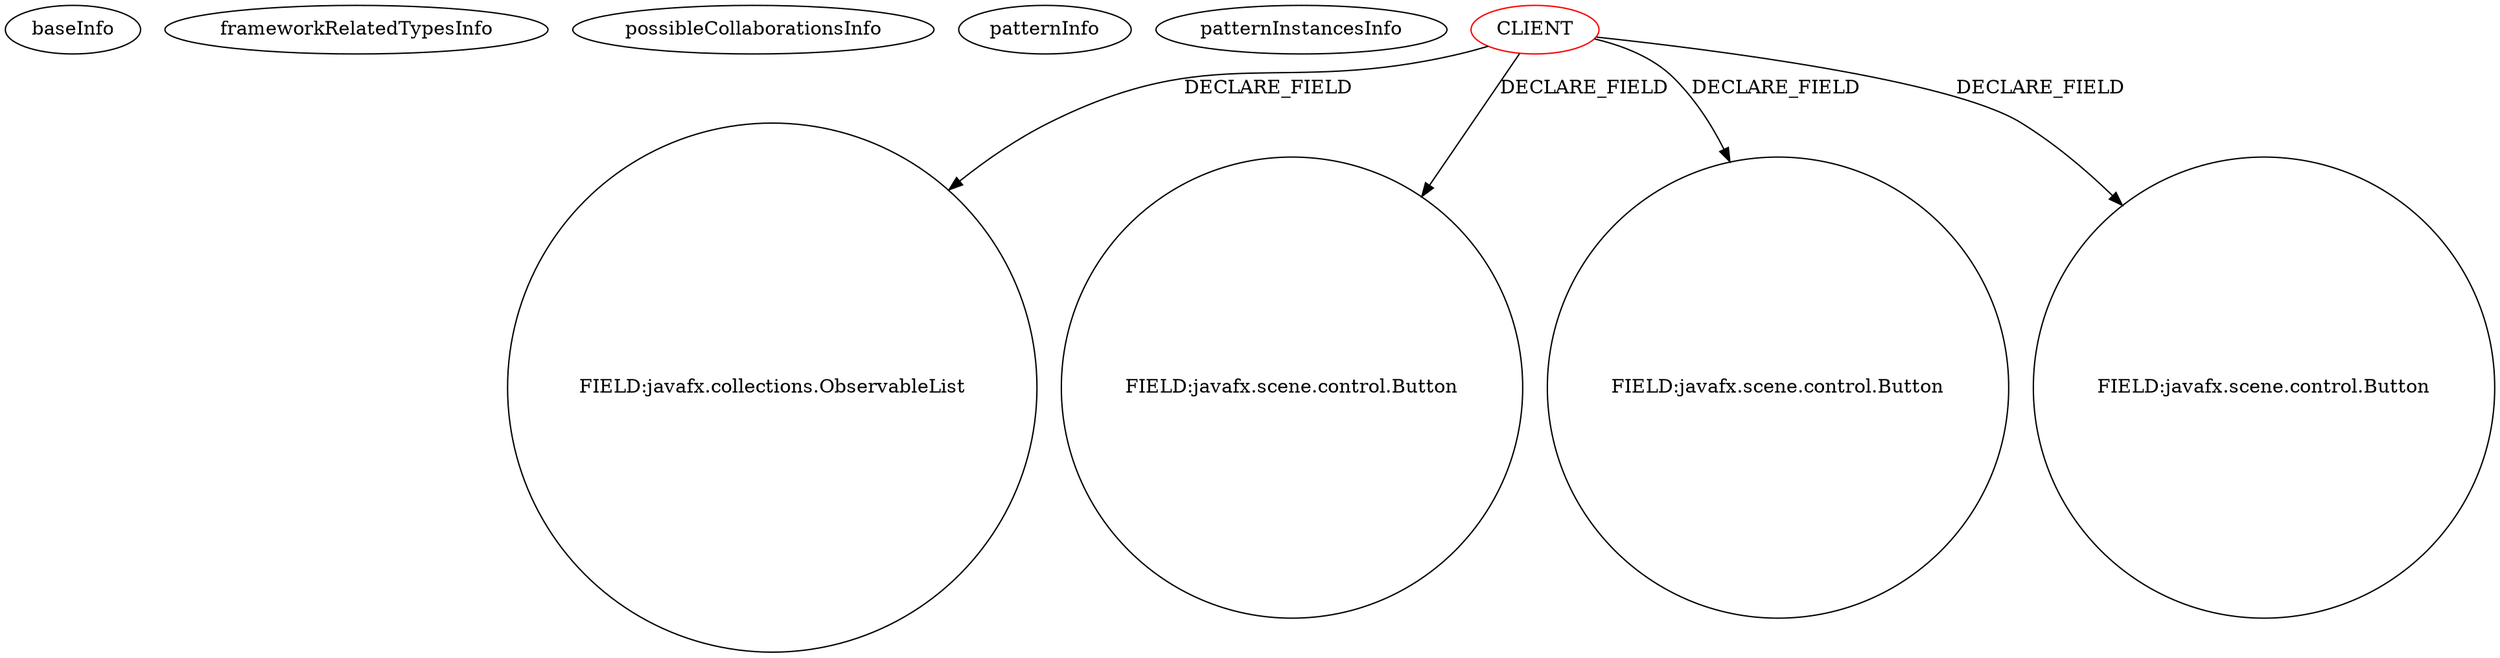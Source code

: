digraph {
baseInfo[graphId=583,category="pattern",isAnonymous=false,possibleRelation=false]
frameworkRelatedTypesInfo[]
possibleCollaborationsInfo[]
patternInfo[frequency=22.0,patternRootClient=0]
patternInstancesInfo[0="amonker-Trans~/amonker-Trans/Trans-master/src/cn/jingyun/trans/Project.java~Project~1849",1="taylorthurlow-panda~/taylorthurlow-panda/panda-master/src/edu/TaylorThurlow/WindowMainController.java~WindowMainController~4508",2="tgregerson-lc3~/tgregerson-lc3/lc3-master/LC3Sim/src/lc3sim/ui/UIFXMain.java~UIFXMain~4520",3="amonker-Trans~/amonker-Trans/Trans-master/src/cn/jingyun/trans/MainPane.java~MainPane~1847",4="henrik-bak-scbuildplanner~/henrik-bak-scbuildplanner/scbuildplanner-master/src/main/java/com/ezzored/starcraftbuildplanner/controller/MainWindowController.java~MainWindowController~2923",5="DOOOOOM-jmpd-shared~/DOOOOOM-jmpd-shared/jmpd-shared-master/src/dooooom/jmpd/client/gui/javafx/MainViewController.java~MainViewController~294",6="mouradsaadi-LO23-IHM~/mouradsaadi-LO23-IHM/LO23-IHM-master/Sudoku-IHM/src/sudoko/ihm/vue/FXMLDocumentController.java~FXMLDocumentController~3651",7="bianconejo-CEFX~/bianconejo-CEFX/CEFX-master/src/cefx/CEGestionRemisesController.java~CEGestionRemisesController~2018",8="bianconejo-CEFX~/bianconejo-CEFX/CEFX-master/src/cefx/CEPrincipalController.java~CEPrincipalController~2114",9="Fisiu-skontrumFx~/Fisiu-skontrumFx/skontrumFx-master/skontrumFxApp/src/application/SkontrumController.java~SkontrumController~457",10="making-todo-tsa~/making-todo-tsa/todo-tsa-master/todo-fx/src/main/java/todo/app/TodoController.java~TodoController~3522",11="matanghuy-SPCA~/matanghuy-SPCA/SPCA-master/SPCA/src/controllers/TransController.java~TransController~3572",12="hock323-eventManager~/hock323-eventManager/EventManager-master/src/eventManager/controller/pokerTournament/TournamentController.java~TournamentController~3009",13="JustinAarden-C2J-Stamboom~/JustinAarden-C2J-Stamboom/C2J-Stamboom-master/src/stamboom/gui/StamboomFXController.java~StamboomFXController~734",14="amonker-Trans~/amonker-Trans/Trans-master/src/cn/jingyun/trans/FFmpegArgumentsManagerPane.java~FFmpegArgumentsManagerPane~1846",15="diogocs1-FPessoais~/diogocs1-FPessoais/FPessoais-master/FinancasPessoais/src/app/controllers/HomeController.java~HomeController~2490",16="demibenari-cd-catalog~/demibenari-cd-catalog/cd-catalog-master/src/cd/catalog/MainFormController.java~MainFormController~2392",17="gleba-cppoints~/gleba-cppoints/cppoints-master/src/cpapp/view/ReadFormController.java~ReadFormController~2757",18="crosswords-testEnvironment~/crosswords-testEnvironment/testEnvironment-master/src/GUI/MainController.java~MainController~2315",19="Tsaru-Java-MP3-Visualizations~/Tsaru-Java-MP3-Visualizations/Java-MP3-Visualizations-master/mp3 Visualization/src/VisualizationInterface.java~VisualizationInterface~1511",20="mrempala-sp~/mrempala-sp/sp-master/src/application/VcSetupSquibGroups.java~VcSetupSquibGroups~3676",21="bianconejo-CEFX~/bianconejo-CEFX/CEFX-master/src/cefx/CECommandeController.java~CECommandeController~2084"]
10[label="FIELD:javafx.collections.ObservableList",vertexType="FIELD_DECLARATION",isFrameworkType=false,shape=circle]
0[label="CLIENT",vertexType="ROOT_CLIENT_CLASS_DECLARATION",isFrameworkType=false,color=red]
16[label="FIELD:javafx.scene.control.Button",vertexType="FIELD_DECLARATION",isFrameworkType=false,shape=circle]
20[label="FIELD:javafx.scene.control.Button",vertexType="FIELD_DECLARATION",isFrameworkType=false,shape=circle]
38[label="FIELD:javafx.scene.control.Button",vertexType="FIELD_DECLARATION",isFrameworkType=false,shape=circle]
0->16[label="DECLARE_FIELD"]
0->10[label="DECLARE_FIELD"]
0->38[label="DECLARE_FIELD"]
0->20[label="DECLARE_FIELD"]
}
